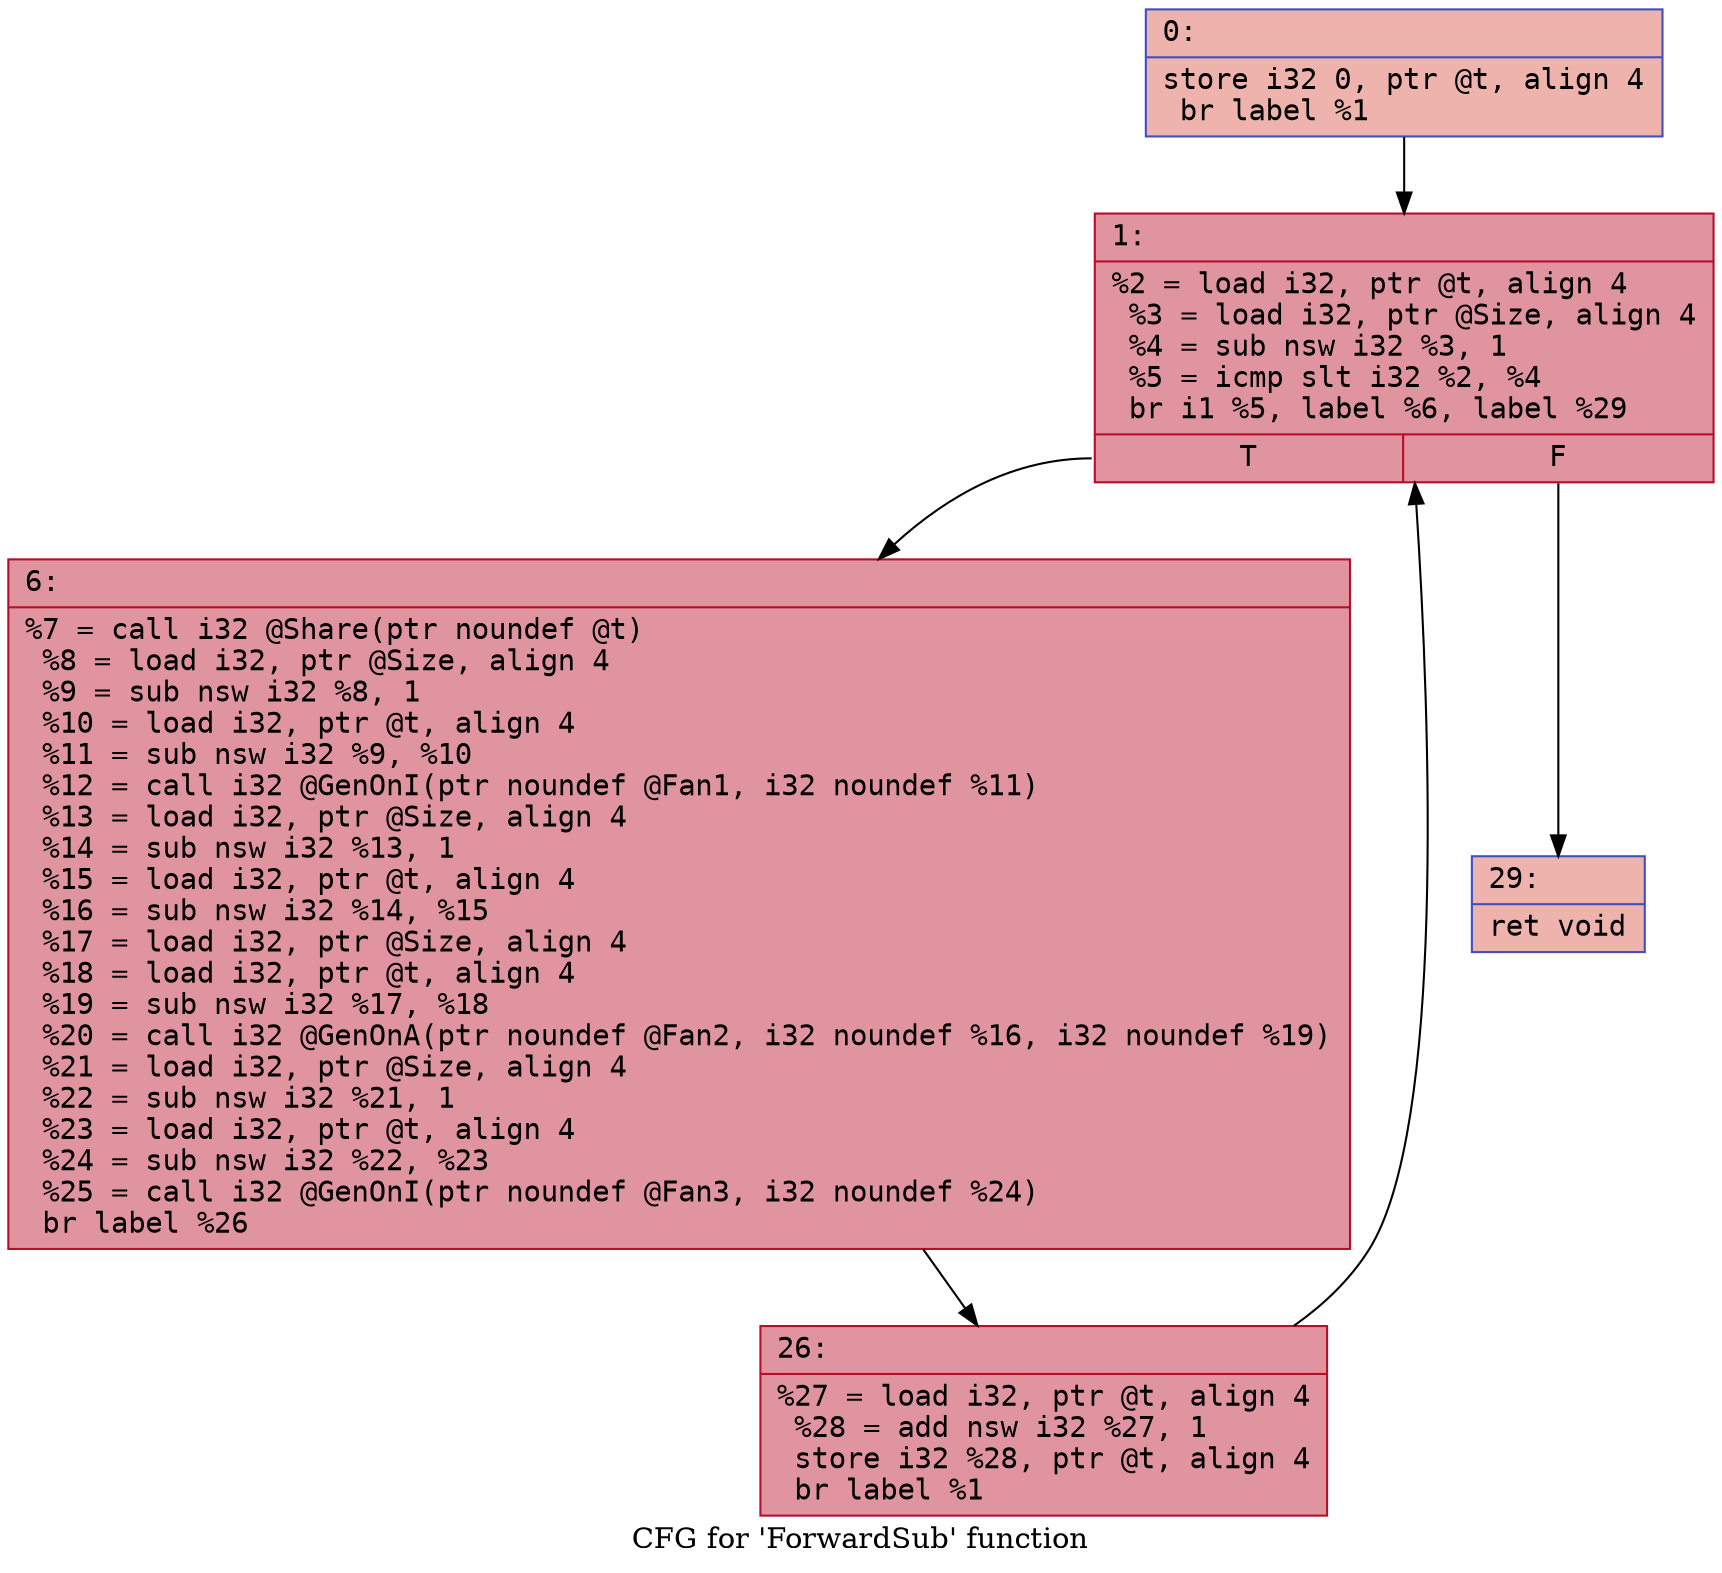 digraph "CFG for 'ForwardSub' function" {
	label="CFG for 'ForwardSub' function";

	Node0x600002e321c0 [shape=record,color="#3d50c3ff", style=filled, fillcolor="#d6524470" fontname="Courier",label="{0:\l|  store i32 0, ptr @t, align 4\l  br label %1\l}"];
	Node0x600002e321c0 -> Node0x600002e32530[tooltip="0 -> 1\nProbability 100.00%" ];
	Node0x600002e32530 [shape=record,color="#b70d28ff", style=filled, fillcolor="#b70d2870" fontname="Courier",label="{1:\l|  %2 = load i32, ptr @t, align 4\l  %3 = load i32, ptr @Size, align 4\l  %4 = sub nsw i32 %3, 1\l  %5 = icmp slt i32 %2, %4\l  br i1 %5, label %6, label %29\l|{<s0>T|<s1>F}}"];
	Node0x600002e32530:s0 -> Node0x600002e32580[tooltip="1 -> 6\nProbability 96.88%" ];
	Node0x600002e32530:s1 -> Node0x600002e32620[tooltip="1 -> 29\nProbability 3.12%" ];
	Node0x600002e32580 [shape=record,color="#b70d28ff", style=filled, fillcolor="#b70d2870" fontname="Courier",label="{6:\l|  %7 = call i32 @Share(ptr noundef @t)\l  %8 = load i32, ptr @Size, align 4\l  %9 = sub nsw i32 %8, 1\l  %10 = load i32, ptr @t, align 4\l  %11 = sub nsw i32 %9, %10\l  %12 = call i32 @GenOnI(ptr noundef @Fan1, i32 noundef %11)\l  %13 = load i32, ptr @Size, align 4\l  %14 = sub nsw i32 %13, 1\l  %15 = load i32, ptr @t, align 4\l  %16 = sub nsw i32 %14, %15\l  %17 = load i32, ptr @Size, align 4\l  %18 = load i32, ptr @t, align 4\l  %19 = sub nsw i32 %17, %18\l  %20 = call i32 @GenOnA(ptr noundef @Fan2, i32 noundef %16, i32 noundef %19)\l  %21 = load i32, ptr @Size, align 4\l  %22 = sub nsw i32 %21, 1\l  %23 = load i32, ptr @t, align 4\l  %24 = sub nsw i32 %22, %23\l  %25 = call i32 @GenOnI(ptr noundef @Fan3, i32 noundef %24)\l  br label %26\l}"];
	Node0x600002e32580 -> Node0x600002e325d0[tooltip="6 -> 26\nProbability 100.00%" ];
	Node0x600002e325d0 [shape=record,color="#b70d28ff", style=filled, fillcolor="#b70d2870" fontname="Courier",label="{26:\l|  %27 = load i32, ptr @t, align 4\l  %28 = add nsw i32 %27, 1\l  store i32 %28, ptr @t, align 4\l  br label %1\l}"];
	Node0x600002e325d0 -> Node0x600002e32530[tooltip="26 -> 1\nProbability 100.00%" ];
	Node0x600002e32620 [shape=record,color="#3d50c3ff", style=filled, fillcolor="#d6524470" fontname="Courier",label="{29:\l|  ret void\l}"];
}
